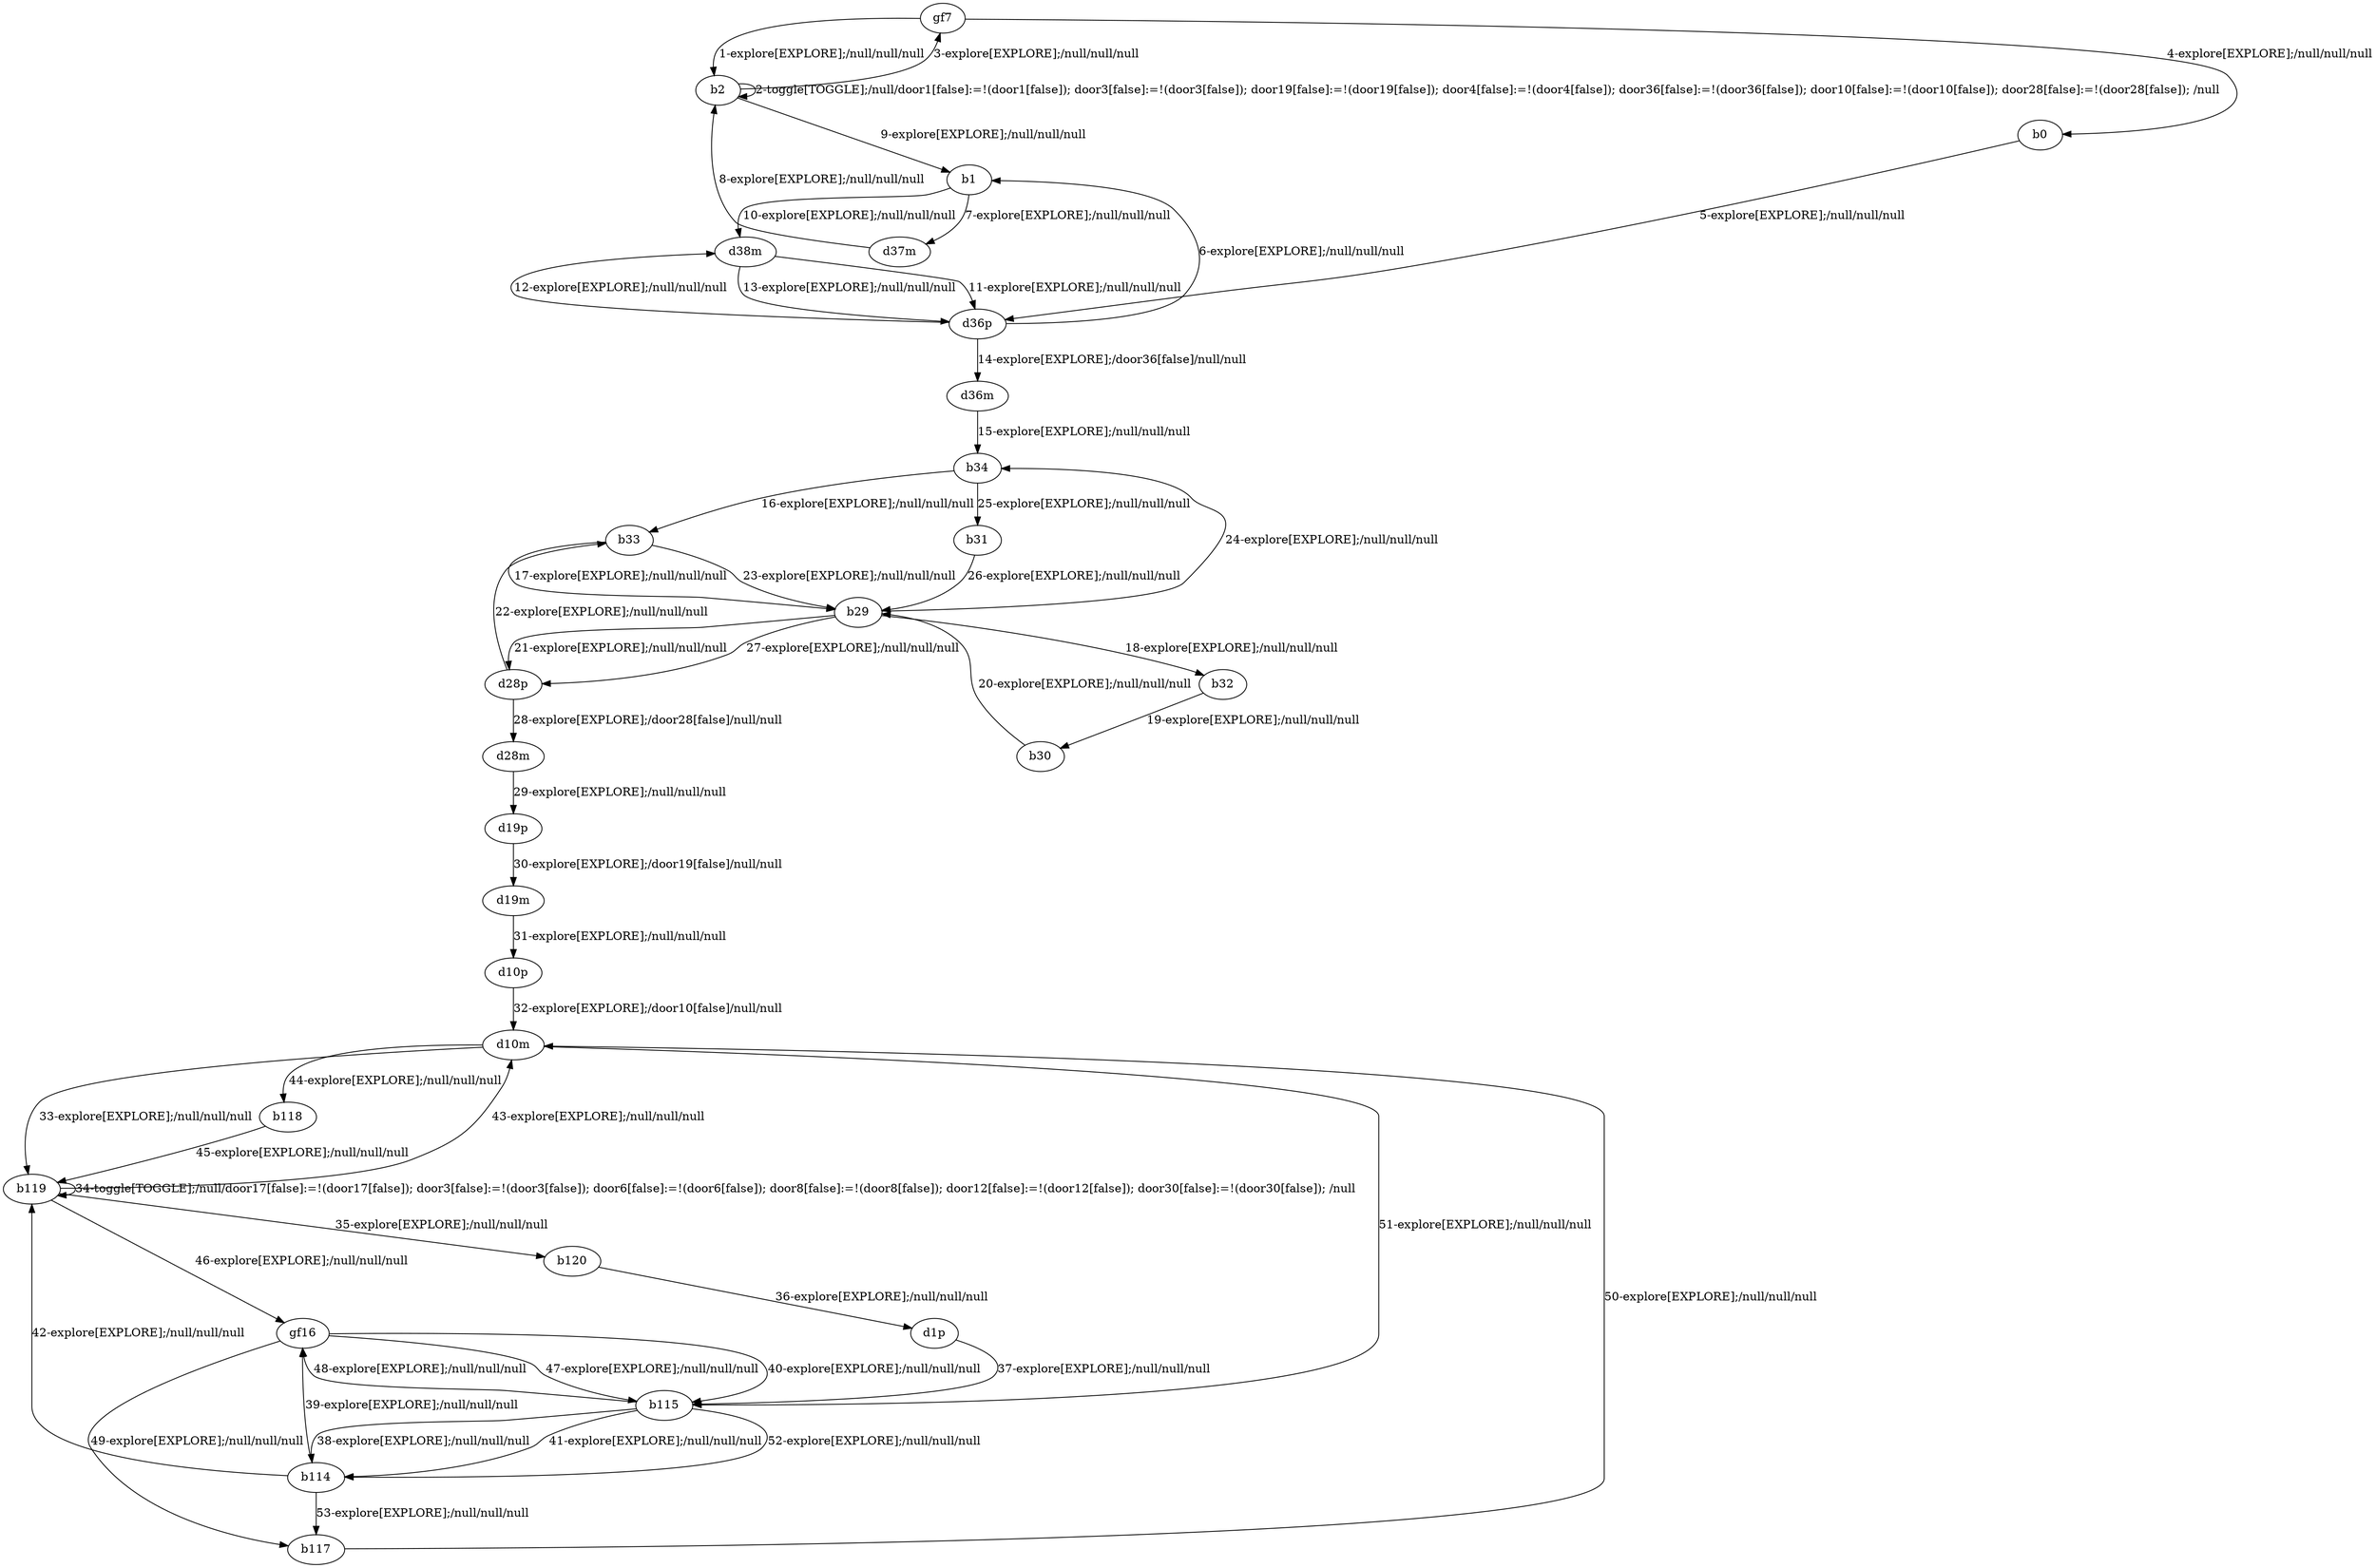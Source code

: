 # Total number of goals covered by this test: 21
# b118 --> b119
# b120 --> d1p
# b114 --> gf16
# b119 --> gf16
# d19p --> d19m
# b117 --> d10m
# d10m --> b118
# gf16 --> b115
# b115 --> gf16
# d10m --> b115
# d1p --> b115
# d19m --> d10p
# b119 --> b120
# b119 --> d10m
# d10m --> b119
# gf16 --> b117
# b114 --> b117
# d10p --> d10m
# b115 --> b114
# b114 --> b119
# b119 --> b119

digraph g {
"gf7" -> "b2" [label = "1-explore[EXPLORE];/null/null/null"];
"b2" -> "b2" [label = "2-toggle[TOGGLE];/null/door1[false]:=!(door1[false]); door3[false]:=!(door3[false]); door19[false]:=!(door19[false]); door4[false]:=!(door4[false]); door36[false]:=!(door36[false]); door10[false]:=!(door10[false]); door28[false]:=!(door28[false]); /null"];
"b2" -> "gf7" [label = "3-explore[EXPLORE];/null/null/null"];
"gf7" -> "b0" [label = "4-explore[EXPLORE];/null/null/null"];
"b0" -> "d36p" [label = "5-explore[EXPLORE];/null/null/null"];
"d36p" -> "b1" [label = "6-explore[EXPLORE];/null/null/null"];
"b1" -> "d37m" [label = "7-explore[EXPLORE];/null/null/null"];
"d37m" -> "b2" [label = "8-explore[EXPLORE];/null/null/null"];
"b2" -> "b1" [label = "9-explore[EXPLORE];/null/null/null"];
"b1" -> "d38m" [label = "10-explore[EXPLORE];/null/null/null"];
"d38m" -> "d36p" [label = "11-explore[EXPLORE];/null/null/null"];
"d36p" -> "d38m" [label = "12-explore[EXPLORE];/null/null/null"];
"d38m" -> "d36p" [label = "13-explore[EXPLORE];/null/null/null"];
"d36p" -> "d36m" [label = "14-explore[EXPLORE];/door36[false]/null/null"];
"d36m" -> "b34" [label = "15-explore[EXPLORE];/null/null/null"];
"b34" -> "b33" [label = "16-explore[EXPLORE];/null/null/null"];
"b33" -> "b29" [label = "17-explore[EXPLORE];/null/null/null"];
"b29" -> "b32" [label = "18-explore[EXPLORE];/null/null/null"];
"b32" -> "b30" [label = "19-explore[EXPLORE];/null/null/null"];
"b30" -> "b29" [label = "20-explore[EXPLORE];/null/null/null"];
"b29" -> "d28p" [label = "21-explore[EXPLORE];/null/null/null"];
"d28p" -> "b33" [label = "22-explore[EXPLORE];/null/null/null"];
"b33" -> "b29" [label = "23-explore[EXPLORE];/null/null/null"];
"b29" -> "b34" [label = "24-explore[EXPLORE];/null/null/null"];
"b34" -> "b31" [label = "25-explore[EXPLORE];/null/null/null"];
"b31" -> "b29" [label = "26-explore[EXPLORE];/null/null/null"];
"b29" -> "d28p" [label = "27-explore[EXPLORE];/null/null/null"];
"d28p" -> "d28m" [label = "28-explore[EXPLORE];/door28[false]/null/null"];
"d28m" -> "d19p" [label = "29-explore[EXPLORE];/null/null/null"];
"d19p" -> "d19m" [label = "30-explore[EXPLORE];/door19[false]/null/null"];
"d19m" -> "d10p" [label = "31-explore[EXPLORE];/null/null/null"];
"d10p" -> "d10m" [label = "32-explore[EXPLORE];/door10[false]/null/null"];
"d10m" -> "b119" [label = "33-explore[EXPLORE];/null/null/null"];
"b119" -> "b119" [label = "34-toggle[TOGGLE];/null/door17[false]:=!(door17[false]); door3[false]:=!(door3[false]); door6[false]:=!(door6[false]); door8[false]:=!(door8[false]); door12[false]:=!(door12[false]); door30[false]:=!(door30[false]); /null"];
"b119" -> "b120" [label = "35-explore[EXPLORE];/null/null/null"];
"b120" -> "d1p" [label = "36-explore[EXPLORE];/null/null/null"];
"d1p" -> "b115" [label = "37-explore[EXPLORE];/null/null/null"];
"b115" -> "b114" [label = "38-explore[EXPLORE];/null/null/null"];
"b114" -> "gf16" [label = "39-explore[EXPLORE];/null/null/null"];
"gf16" -> "b115" [label = "40-explore[EXPLORE];/null/null/null"];
"b115" -> "b114" [label = "41-explore[EXPLORE];/null/null/null"];
"b114" -> "b119" [label = "42-explore[EXPLORE];/null/null/null"];
"b119" -> "d10m" [label = "43-explore[EXPLORE];/null/null/null"];
"d10m" -> "b118" [label = "44-explore[EXPLORE];/null/null/null"];
"b118" -> "b119" [label = "45-explore[EXPLORE];/null/null/null"];
"b119" -> "gf16" [label = "46-explore[EXPLORE];/null/null/null"];
"gf16" -> "b115" [label = "47-explore[EXPLORE];/null/null/null"];
"b115" -> "gf16" [label = "48-explore[EXPLORE];/null/null/null"];
"gf16" -> "b117" [label = "49-explore[EXPLORE];/null/null/null"];
"b117" -> "d10m" [label = "50-explore[EXPLORE];/null/null/null"];
"d10m" -> "b115" [label = "51-explore[EXPLORE];/null/null/null"];
"b115" -> "b114" [label = "52-explore[EXPLORE];/null/null/null"];
"b114" -> "b117" [label = "53-explore[EXPLORE];/null/null/null"];
}